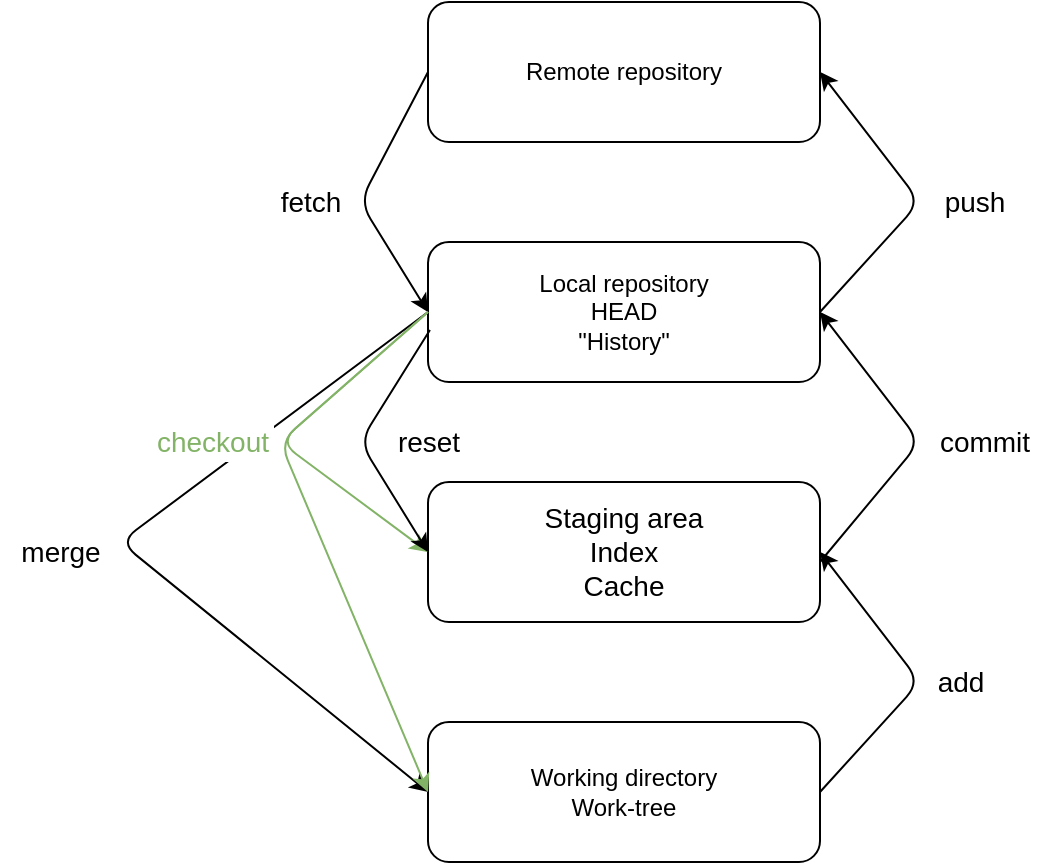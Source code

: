 <mxfile version="13.3.0" type="device"><diagram id="KHnsuDYTCUVfoCuzF4h_" name="Page-1"><mxGraphModel dx="946" dy="520" grid="1" gridSize="10" guides="1" tooltips="1" connect="1" arrows="1" fold="1" page="1" pageScale="1" pageWidth="827" pageHeight="1169" math="0" shadow="0"><root><mxCell id="0"/><mxCell id="1" parent="0"/><mxCell id="RDZvzrFqAs2MKzbgBtL2-1" value="&lt;div style=&quot;font-size: 14px&quot;&gt;&lt;font style=&quot;font-size: 14px&quot;&gt;Staging area&lt;/font&gt;&lt;/div&gt;&lt;div style=&quot;font-size: 14px&quot;&gt;&lt;font style=&quot;font-size: 14px&quot;&gt;Index&lt;/font&gt;&lt;/div&gt;&lt;div style=&quot;font-size: 14px&quot;&gt;&lt;font style=&quot;font-size: 14px&quot;&gt;Cache&lt;br&gt;&lt;/font&gt;&lt;/div&gt;" style="rounded=1;whiteSpace=wrap;html=1;" vertex="1" parent="1"><mxGeometry x="294" y="340" width="196" height="70" as="geometry"/></mxCell><mxCell id="RDZvzrFqAs2MKzbgBtL2-2" value="&lt;div&gt;Local repository&lt;/div&gt;&lt;div&gt;HEAD&lt;br&gt;&lt;/div&gt;&lt;div&gt;&quot;History&quot;&lt;br&gt;&lt;/div&gt;" style="rounded=1;whiteSpace=wrap;html=1;" vertex="1" parent="1"><mxGeometry x="294" y="220" width="196" height="70" as="geometry"/></mxCell><mxCell id="RDZvzrFqAs2MKzbgBtL2-3" value="&lt;div&gt;Working directory&lt;/div&gt;&lt;div&gt;Work-tree&lt;br&gt;&lt;/div&gt;" style="rounded=1;whiteSpace=wrap;html=1;" vertex="1" parent="1"><mxGeometry x="294" y="460" width="196" height="70" as="geometry"/></mxCell><mxCell id="RDZvzrFqAs2MKzbgBtL2-4" value="Remote repository" style="rounded=1;whiteSpace=wrap;html=1;" vertex="1" parent="1"><mxGeometry x="294" y="100" width="196" height="70" as="geometry"/></mxCell><mxCell id="RDZvzrFqAs2MKzbgBtL2-5" value="" style="endArrow=classic;html=1;exitX=1;exitY=0.5;exitDx=0;exitDy=0;entryX=1;entryY=0.5;entryDx=0;entryDy=0;" edge="1" parent="1" source="RDZvzrFqAs2MKzbgBtL2-3" target="RDZvzrFqAs2MKzbgBtL2-1"><mxGeometry width="50" height="50" relative="1" as="geometry"><mxPoint x="420" y="370" as="sourcePoint"/><mxPoint x="470" y="320" as="targetPoint"/><Array as="points"><mxPoint x="540" y="440"/></Array></mxGeometry></mxCell><mxCell id="RDZvzrFqAs2MKzbgBtL2-6" value="&lt;font style=&quot;font-size: 14px&quot;&gt;add&lt;/font&gt;" style="edgeLabel;html=1;align=center;verticalAlign=middle;resizable=0;points=[];" vertex="1" connectable="0" parent="RDZvzrFqAs2MKzbgBtL2-5"><mxGeometry x="0.417" relative="1" as="geometry"><mxPoint x="42.36" y="29.07" as="offset"/></mxGeometry></mxCell><mxCell id="RDZvzrFqAs2MKzbgBtL2-8" value="" style="endArrow=classic;html=1;entryX=1;entryY=0.5;entryDx=0;entryDy=0;" edge="1" parent="1" target="RDZvzrFqAs2MKzbgBtL2-2"><mxGeometry width="50" height="50" relative="1" as="geometry"><mxPoint x="490" y="380" as="sourcePoint"/><mxPoint x="470" y="320" as="targetPoint"/><Array as="points"><mxPoint x="540" y="320"/></Array></mxGeometry></mxCell><mxCell id="RDZvzrFqAs2MKzbgBtL2-9" value="&lt;font style=&quot;font-size: 14px&quot;&gt;commit&lt;/font&gt;" style="text;html=1;align=center;verticalAlign=middle;resizable=0;points=[];autosize=1;" vertex="1" parent="1"><mxGeometry x="542" y="310" width="60" height="20" as="geometry"/></mxCell><mxCell id="RDZvzrFqAs2MKzbgBtL2-10" value="" style="endArrow=classic;html=1;entryX=0;entryY=0.5;entryDx=0;entryDy=0;" edge="1" parent="1" target="RDZvzrFqAs2MKzbgBtL2-3"><mxGeometry width="50" height="50" relative="1" as="geometry"><mxPoint x="294" y="255" as="sourcePoint"/><mxPoint x="470" y="320" as="targetPoint"/><Array as="points"><mxPoint x="140" y="370"/></Array></mxGeometry></mxCell><mxCell id="RDZvzrFqAs2MKzbgBtL2-11" value="&lt;div&gt;&lt;font style=&quot;font-size: 14px&quot;&gt;merge&lt;br&gt;&lt;/font&gt;&lt;/div&gt;" style="text;html=1;align=center;verticalAlign=middle;resizable=0;points=[];autosize=1;" vertex="1" parent="1"><mxGeometry x="80" y="365" width="60" height="20" as="geometry"/></mxCell><mxCell id="RDZvzrFqAs2MKzbgBtL2-12" value="" style="endArrow=classic;html=1;exitX=1;exitY=0.5;exitDx=0;exitDy=0;entryX=1;entryY=0.5;entryDx=0;entryDy=0;" edge="1" parent="1" source="RDZvzrFqAs2MKzbgBtL2-2" target="RDZvzrFqAs2MKzbgBtL2-4"><mxGeometry width="50" height="50" relative="1" as="geometry"><mxPoint x="420" y="370" as="sourcePoint"/><mxPoint x="470" y="320" as="targetPoint"/><Array as="points"><mxPoint x="540" y="200"/></Array></mxGeometry></mxCell><mxCell id="RDZvzrFqAs2MKzbgBtL2-13" value="&lt;font style=&quot;font-size: 14px&quot;&gt;push&lt;/font&gt;" style="text;html=1;align=center;verticalAlign=middle;resizable=0;points=[];autosize=1;" vertex="1" parent="1"><mxGeometry x="542" y="190" width="50" height="20" as="geometry"/></mxCell><mxCell id="RDZvzrFqAs2MKzbgBtL2-14" value="" style="endArrow=classic;html=1;exitX=0;exitY=0.5;exitDx=0;exitDy=0;entryX=0;entryY=0.5;entryDx=0;entryDy=0;" edge="1" parent="1" source="RDZvzrFqAs2MKzbgBtL2-4" target="RDZvzrFqAs2MKzbgBtL2-2"><mxGeometry width="50" height="50" relative="1" as="geometry"><mxPoint x="420" y="370" as="sourcePoint"/><mxPoint x="470" y="320" as="targetPoint"/><Array as="points"><mxPoint x="260" y="200"/></Array></mxGeometry></mxCell><mxCell id="RDZvzrFqAs2MKzbgBtL2-15" value="&lt;font style=&quot;font-size: 14px&quot;&gt;fetch&lt;/font&gt;" style="text;html=1;align=center;verticalAlign=middle;resizable=0;points=[];autosize=1;" vertex="1" parent="1"><mxGeometry x="210" y="190" width="50" height="20" as="geometry"/></mxCell><mxCell id="RDZvzrFqAs2MKzbgBtL2-20" value="" style="endArrow=classic;html=1;exitX=0;exitY=0.5;exitDx=0;exitDy=0;entryX=0;entryY=0.5;entryDx=0;entryDy=0;fillColor=#d5e8d4;strokeColor=#82b366;strokeWidth=1;" edge="1" parent="1" source="RDZvzrFqAs2MKzbgBtL2-2" target="RDZvzrFqAs2MKzbgBtL2-1"><mxGeometry width="50" height="50" relative="1" as="geometry"><mxPoint x="440" y="380" as="sourcePoint"/><mxPoint x="490" y="330" as="targetPoint"/><Array as="points"><mxPoint x="220" y="320"/></Array></mxGeometry></mxCell><mxCell id="RDZvzrFqAs2MKzbgBtL2-22" value="" style="endArrow=classic;html=1;entryX=0;entryY=0.5;entryDx=0;entryDy=0;exitX=0;exitY=0.5;exitDx=0;exitDy=0;fillColor=#d5e8d4;strokeColor=#82b366;" edge="1" parent="1" source="RDZvzrFqAs2MKzbgBtL2-2" target="RDZvzrFqAs2MKzbgBtL2-3"><mxGeometry width="50" height="50" relative="1" as="geometry"><mxPoint x="300" y="270" as="sourcePoint"/><mxPoint x="490" y="330" as="targetPoint"/><Array as="points"><mxPoint x="220" y="320"/></Array></mxGeometry></mxCell><mxCell id="RDZvzrFqAs2MKzbgBtL2-23" value="&lt;font style=&quot;font-size: 14px&quot; color=&quot;#82B366&quot;&gt;checkout&lt;/font&gt;" style="text;html=1;strokeColor=none;fillColor=#ffffff;align=center;verticalAlign=middle;whiteSpace=wrap;rounded=0;" vertex="1" parent="1"><mxGeometry x="156" y="310" width="61" height="20" as="geometry"/></mxCell><mxCell id="RDZvzrFqAs2MKzbgBtL2-25" value="" style="endArrow=classic;html=1;strokeWidth=1;exitX=0.005;exitY=0.629;exitDx=0;exitDy=0;exitPerimeter=0;entryX=0;entryY=0.5;entryDx=0;entryDy=0;" edge="1" parent="1" source="RDZvzrFqAs2MKzbgBtL2-2" target="RDZvzrFqAs2MKzbgBtL2-1"><mxGeometry width="50" height="50" relative="1" as="geometry"><mxPoint x="440" y="380" as="sourcePoint"/><mxPoint x="490" y="330" as="targetPoint"/><Array as="points"><mxPoint x="260" y="320"/></Array></mxGeometry></mxCell><mxCell id="RDZvzrFqAs2MKzbgBtL2-26" value="&lt;font style=&quot;font-size: 14px&quot;&gt;reset&lt;/font&gt;" style="text;html=1;align=center;verticalAlign=middle;resizable=0;points=[];autosize=1;" vertex="1" parent="1"><mxGeometry x="269" y="310" width="50" height="20" as="geometry"/></mxCell></root></mxGraphModel></diagram></mxfile>